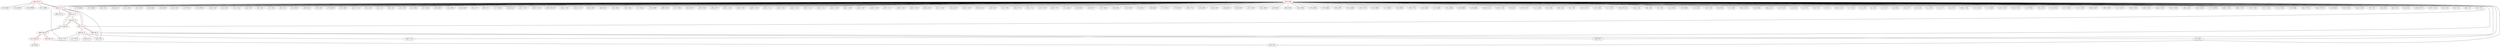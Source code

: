 graph {
	462 [label="(462) R2_T1" color=red]
	316 [label="(316) C903"]
	318 [label="(318) FB903"]
	317 [label="(317) D906"]
	337 [label="(337) J902"]
	465 [label="(465) U2_T1"]
	463 [label="(463) Q1_T1" color=red]
	465 [label="(465) U2_T1"]
	471 [label="(471) R80_P3"]
	464 [label="(464) R5_T1"]
	464 [label="(464) R5_T1" color=red]
	467 [label="(467) U1_T1"]
	471 [label="(471) R80_P3"]
	463 [label="(463) Q1_T1"]
	465 [label="(465) U2_T1" color=red]
	462 [label="(462) R2_T1"]
	467 [label="(467) U1_T1"]
	461 [label="(461) R1_T1"]
	463 [label="(463) Q1_T1"]
	466 [label="(466) R4_T1" color=red]
	34 [label="(34) U201"]
	168 [label="(168) D611"]
	152 [label="(152) J601"]
	467 [label="(467) U1_T1"]
	467 [label="(467) U1_T1" color=red]
	468 [label="(468) R3_T1"]
	466 [label="(466) R4_T1"]
	465 [label="(465) U2_T1"]
	464 [label="(464) R5_T1"]
	468 [label="(468) R3_T1" color=red]
	186 [label="(186) U702"]
	219 [label="(219) C707"]
	218 [label="(218) R715"]
	217 [label="(217) R723"]
	34 [label="(34) U201"]
	467 [label="(467) U1_T1"]
	469 [label="(469) T80_P3" color=red]
	470 [label="(470) R81_P3"]
	472 [label="(472) R82_P3"]
	471 [label="(471) R80_P3"]
	470 [label="(470) R81_P3" color=red]
	39 [label="(39) U202"]
	469 [label="(469) T80_P3"]
	471 [label="(471) R80_P3" color=red]
	464 [label="(464) R5_T1"]
	463 [label="(463) Q1_T1"]
	469 [label="(469) T80_P3"]
	472 [label="(472) R82_P3" color=red]
	41 [label="(41) R203"]
	469 [label="(469) T80_P3"]
	473 [label="(473) GND" color=red]
	178 [label="(178) D604"]
	179 [label="(179) D606"]
	48 [label="(48) U301"]
	142 [label="(142) J502"]
	133 [label="(133) C502"]
	52 [label="(52) C303"]
	163 [label="(163) D602"]
	53 [label="(53) R309"]
	134 [label="(134) C501"]
	137 [label="(137) R501"]
	135 [label="(135) FB502"]
	140 [label="(140) C503"]
	54 [label="(54) U303"]
	131 [label="(131) U501"]
	44 [label="(44) U302"]
	58 [label="(58) C304"]
	57 [label="(57) C302"]
	56 [label="(56) C301"]
	161 [label="(161) D632"]
	160 [label="(160) D631"]
	59 [label="(59) C305"]
	176 [label="(176) D626"]
	162 [label="(162) D601"]
	435 [label="(435) C1315"]
	62 [label="(62) C309"]
	61 [label="(61) C310"]
	60 [label="(60) C307"]
	42 [label="(42) C306"]
	168 [label="(168) D611"]
	43 [label="(43) C308"]
	167 [label="(167) D609"]
	166 [label="(166) D607"]
	165 [label="(165) D605"]
	164 [label="(164) D603"]
	81 [label="(81) C317"]
	80 [label="(80) C311"]
	177 [label="(177) D629"]
	169 [label="(169) D614"]
	457 [label="(457) C1301"]
	456 [label="(456) U1305"]
	458 [label="(458) FB1303"]
	455 [label="(455) C1319"]
	454 [label="(454) C1310"]
	266 [label="(266) U803"]
	268 [label="(268) D812"]
	265 [label="(265) R812"]
	245 [label="(245) C805"]
	271 [label="(271) R813"]
	270 [label="(270) C808"]
	269 [label="(269) C804"]
	272 [label="(272) U804"]
	262 [label="(262) D811"]
	263 [label="(263) C803"]
	264 [label="(264) C807"]
	445 [label="(445) C1318"]
	450 [label="(450) C1305"]
	449 [label="(449) U1303"]
	425 [label="(425) C1311"]
	428 [label="(428) U1302"]
	434 [label="(434) C1314"]
	433 [label="(433) C1313"]
	432 [label="(432) C1312"]
	442 [label="(442) C1303"]
	441 [label="(441) C1308"]
	439 [label="(439) C1307"]
	438 [label="(438) C1306"]
	437 [label="(437) C1317"]
	436 [label="(436) C1316"]
	440 [label="(440) C1302"]
	430 [label="(430) J1303"]
	451 [label="(451) U1301"]
	453 [label="(453) J1302"]
	426 [label="(426) C1309"]
	423 [label="(423) R1303"]
	246 [label="(246) R810"]
	214 [label="(214) C706"]
	204 [label="(204) C704"]
	219 [label="(219) C707"]
	185 [label="(185) U701"]
	186 [label="(186) U702"]
	224 [label="(224) C708"]
	209 [label="(209) C705"]
	152 [label="(152) J601"]
	151 [label="(151) J604"]
	159 [label="(159) D630"]
	158 [label="(158) D627"]
	157 [label="(157) D624"]
	156 [label="(156) D621"]
	155 [label="(155) D619"]
	154 [label="(154) D617"]
	149 [label="(149) J602"]
	171 [label="(171) D615"]
	170 [label="(170) D618"]
	189 [label="(189) C701"]
	234 [label="(234) Q801"]
	244 [label="(244) C801"]
	240 [label="(240) J805"]
	256 [label="(256) D810"]
	257 [label="(257) C802"]
	258 [label="(258) C806"]
	259 [label="(259) R811"]
	260 [label="(260) U802"]
	254 [label="(254) U801"]
	278 [label="(278) Q805"]
	279 [label="(279) Q806"]
	280 [label="(280) Q807"]
	281 [label="(281) Q808"]
	194 [label="(194) C702"]
	226 [label="(226) D809"]
	227 [label="(227) R808"]
	228 [label="(228) R805"]
	199 [label="(199) C703"]
	233 [label="(233) Q802"]
	232 [label="(232) Q803"]
	231 [label="(231) Q804"]
	230 [label="(230) R806"]
	229 [label="(229) R804"]
	388 [label="(388) D1105"]
	394 [label="(394) U1102"]
	93 [label="(93) J402"]
	387 [label="(387) D1107"]
	122 [label="(122) C408"]
	95 [label="(95) U403"]
	86 [label="(86) U401"]
	87 [label="(87) C402"]
	382 [label="(382) D1102"]
	120 [label="(120) C406"]
	121 [label="(121) C407"]
	392 [label="(392) FB1102"]
	401 [label="(401) J1102"]
	96 [label="(96) C409"]
	97 [label="(97) C405"]
	110 [label="(110) R410"]
	100 [label="(100) D404"]
	101 [label="(101) J403"]
	103 [label="(103) C410"]
	90 [label="(90) D402"]
	91 [label="(91) D403"]
	390 [label="(390) D1106"]
	106 [label="(106) R402"]
	403 [label="(403) J1101"]
	107 [label="(107) C401"]
	18 [label="(18) C224"]
	19 [label="(19) C227"]
	20 [label="(20) C210"]
	8 [label="(8) C231"]
	384 [label="(384) C1103"]
	17 [label="(17) C223"]
	34 [label="(34) U201"]
	15 [label="(15) C218"]
	9 [label="(9) C203"]
	12 [label="(12) C214"]
	23 [label="(23) X202"]
	24 [label="(24) C207"]
	29 [label="(29) C230"]
	13 [label="(13) C205"]
	14 [label="(14) C217"]
	16 [label="(16) C221"]
	383 [label="(383) C1102"]
	113 [label="(113) U402"]
	111 [label="(111) R409"]
	378 [label="(378) U1101"]
	379 [label="(379) C1101"]
	31 [label="(31) SW201"]
	33 [label="(33) C204"]
	372 [label="(372) R1014"]
	371 [label="(371) R1004"]
	373 [label="(373) C1003"]
	369 [label="(369) R1007"]
	368 [label="(368) R1006"]
	357 [label="(357) R1015"]
	359 [label="(359) C1004"]
	360 [label="(360) D1001"]
	364 [label="(364) U1003"]
	363 [label="(363) U1002"]
	362 [label="(362) J1001"]
	367 [label="(367) R1001"]
	377 [label="(377) R1009"]
	400 [label="(400) C1106"]
	399 [label="(399) C1105"]
	376 [label="(376) C1001"]
	375 [label="(375) U1001"]
	374 [label="(374) C1002"]
	128 [label="(128) R408"]
	405 [label="(405) TP1102"]
	404 [label="(404) TP1101"]
	129 [label="(129) R403"]
	365 [label="(365) R1002"]
	358 [label="(358) C1005"]
	63 [label="(63) C312"]
	36 [label="(36) D203"]
	40 [label="(40) C201"]
	35 [label="(35) D202"]
	39 [label="(39) U202"]
	395 [label="(395) BT1101"]
	397 [label="(397) C1104"]
	64 [label="(64) C314"]
	65 [label="(65) C315"]
	66 [label="(66) C313"]
	67 [label="(67) C316"]
	463 [label="(463) Q1_T1"]
	465 [label="(465) U2_T1"]
	467 [label="(467) U1_T1"]
	462 -- 316
	462 -- 318
	462 -- 317
	462 -- 337
	462 -- 465
	463 -- 465
	463 -- 471
	463 -- 464
	464 -- 467
	464 -- 471
	464 -- 463
	465 -- 462
	465 -- 467
	465 -- 461
	465 -- 463
	466 -- 34
	466 -- 168
	466 -- 152
	466 -- 467
	467 -- 468
	467 -- 466
	467 -- 465
	467 -- 464
	468 -- 186
	468 -- 219
	468 -- 218
	468 -- 217
	468 -- 34
	468 -- 467
	469 -- 470
	469 -- 472
	469 -- 471
	470 -- 39
	470 -- 469
	471 -- 464
	471 -- 463
	471 -- 469
	472 -- 41
	472 -- 469
	473 -- 178
	473 -- 179
	473 -- 48
	473 -- 142
	473 -- 133
	473 -- 52
	473 -- 163
	473 -- 53
	473 -- 134
	473 -- 137
	473 -- 135
	473 -- 140
	473 -- 54
	473 -- 131
	473 -- 44
	473 -- 58
	473 -- 57
	473 -- 56
	473 -- 161
	473 -- 160
	473 -- 59
	473 -- 176
	473 -- 162
	473 -- 435
	473 -- 62
	473 -- 61
	473 -- 60
	473 -- 42
	473 -- 168
	473 -- 43
	473 -- 167
	473 -- 166
	473 -- 165
	473 -- 164
	473 -- 81
	473 -- 80
	473 -- 177
	473 -- 169
	473 -- 457
	473 -- 456
	473 -- 458
	473 -- 455
	473 -- 454
	473 -- 266
	473 -- 268
	473 -- 265
	473 -- 245
	473 -- 271
	473 -- 270
	473 -- 269
	473 -- 272
	473 -- 262
	473 -- 263
	473 -- 264
	473 -- 445
	473 -- 450
	473 -- 449
	473 -- 425
	473 -- 428
	473 -- 434
	473 -- 433
	473 -- 432
	473 -- 442
	473 -- 441
	473 -- 439
	473 -- 438
	473 -- 437
	473 -- 436
	473 -- 440
	473 -- 430
	473 -- 451
	473 -- 453
	473 -- 426
	473 -- 423
	473 -- 246
	473 -- 214
	473 -- 204
	473 -- 219
	473 -- 185
	473 -- 186
	473 -- 224
	473 -- 209
	473 -- 152
	473 -- 151
	473 -- 159
	473 -- 158
	473 -- 157
	473 -- 156
	473 -- 155
	473 -- 154
	473 -- 149
	473 -- 171
	473 -- 170
	473 -- 189
	473 -- 234
	473 -- 244
	473 -- 240
	473 -- 256
	473 -- 257
	473 -- 258
	473 -- 259
	473 -- 260
	473 -- 254
	473 -- 278
	473 -- 279
	473 -- 280
	473 -- 281
	473 -- 194
	473 -- 226
	473 -- 227
	473 -- 228
	473 -- 199
	473 -- 233
	473 -- 232
	473 -- 231
	473 -- 230
	473 -- 229
	473 -- 388
	473 -- 394
	473 -- 93
	473 -- 387
	473 -- 122
	473 -- 95
	473 -- 86
	473 -- 87
	473 -- 382
	473 -- 120
	473 -- 121
	473 -- 392
	473 -- 401
	473 -- 96
	473 -- 97
	473 -- 110
	473 -- 100
	473 -- 101
	473 -- 103
	473 -- 90
	473 -- 91
	473 -- 390
	473 -- 106
	473 -- 403
	473 -- 107
	473 -- 18
	473 -- 19
	473 -- 20
	473 -- 8
	473 -- 384
	473 -- 17
	473 -- 34
	473 -- 15
	473 -- 9
	473 -- 12
	473 -- 23
	473 -- 24
	473 -- 29
	473 -- 13
	473 -- 14
	473 -- 16
	473 -- 383
	473 -- 113
	473 -- 111
	473 -- 378
	473 -- 379
	473 -- 31
	473 -- 33
	473 -- 372
	473 -- 371
	473 -- 373
	473 -- 369
	473 -- 368
	473 -- 357
	473 -- 359
	473 -- 360
	473 -- 364
	473 -- 363
	473 -- 362
	473 -- 367
	473 -- 377
	473 -- 400
	473 -- 399
	473 -- 376
	473 -- 375
	473 -- 374
	473 -- 128
	473 -- 405
	473 -- 404
	473 -- 129
	473 -- 365
	473 -- 358
	473 -- 63
	473 -- 36
	473 -- 40
	473 -- 35
	473 -- 39
	473 -- 395
	473 -- 397
	473 -- 64
	473 -- 65
	473 -- 66
	473 -- 67
	473 -- 463
	473 -- 465
	473 -- 467
}